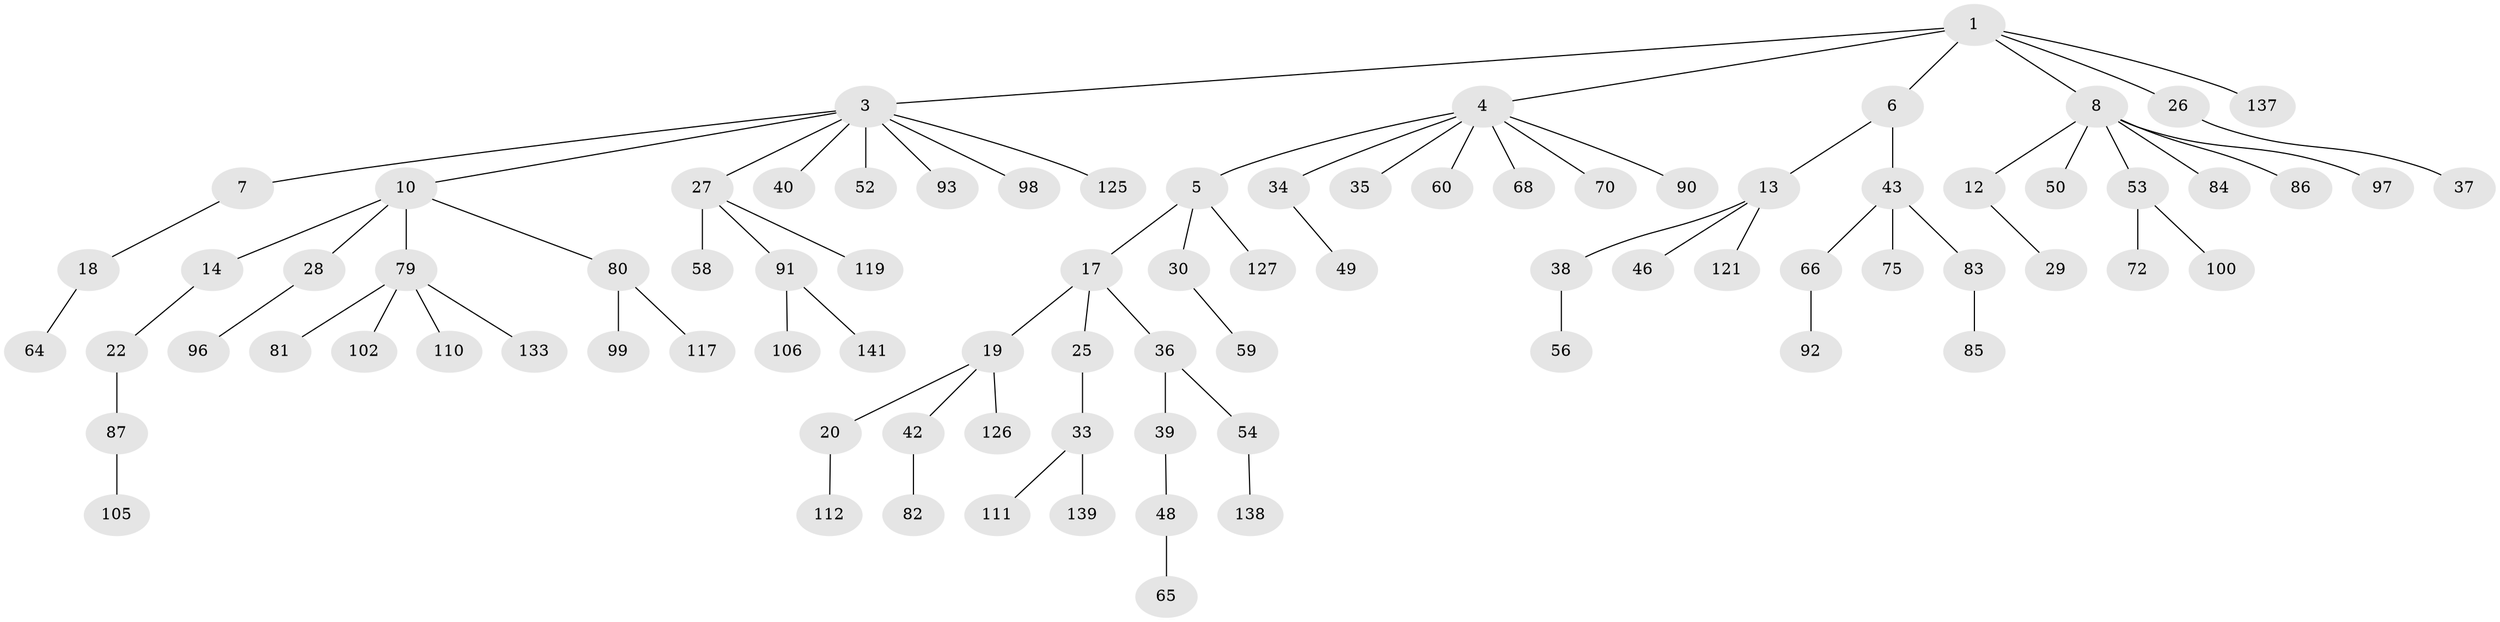 // original degree distribution, {4: 0.06338028169014084, 8: 0.014084507042253521, 3: 0.11971830985915492, 2: 0.2887323943661972, 5: 0.04225352112676056, 1: 0.47183098591549294}
// Generated by graph-tools (version 1.1) at 2025/19/03/04/25 18:19:12]
// undirected, 85 vertices, 84 edges
graph export_dot {
graph [start="1"]
  node [color=gray90,style=filled];
  1 [super="+2"];
  3 [super="+21+61"];
  4 [super="+23+74"];
  5 [super="+78"];
  6 [super="+31"];
  7;
  8 [super="+9"];
  10 [super="+95+16"];
  12 [super="+101+128"];
  13 [super="+24+114+134+89"];
  14 [super="+47"];
  17 [super="+45"];
  18;
  19;
  20;
  22;
  25;
  26;
  27 [super="+41+118"];
  28;
  29 [super="+107"];
  30;
  33;
  34;
  35;
  36;
  37;
  38 [super="+44"];
  39 [super="+94"];
  40 [super="+69+57"];
  42 [super="+130+73"];
  43 [super="+62"];
  46;
  48;
  49;
  50;
  52;
  53;
  54;
  56;
  58 [super="+123"];
  59;
  60;
  64;
  65;
  66;
  68;
  70 [super="+77"];
  72;
  75;
  79;
  80;
  81;
  82;
  83;
  84;
  85 [super="+113"];
  86;
  87;
  90;
  91;
  92;
  93;
  96 [super="+104"];
  97;
  98;
  99;
  100;
  102;
  105;
  106;
  110;
  111;
  112 [super="+116"];
  117;
  119 [super="+136"];
  121;
  125 [super="+129"];
  126;
  127;
  133;
  137;
  138;
  139;
  141;
  1 -- 3;
  1 -- 8;
  1 -- 137;
  1 -- 26;
  1 -- 4;
  1 -- 6;
  3 -- 7;
  3 -- 10;
  3 -- 52;
  3 -- 93;
  3 -- 98;
  3 -- 40;
  3 -- 27;
  3 -- 125;
  4 -- 5;
  4 -- 34;
  4 -- 35;
  4 -- 60;
  4 -- 70;
  4 -- 68;
  4 -- 90;
  5 -- 17;
  5 -- 30;
  5 -- 127;
  6 -- 13;
  6 -- 43;
  7 -- 18;
  8 -- 97;
  8 -- 50;
  8 -- 84;
  8 -- 53;
  8 -- 86;
  8 -- 12;
  10 -- 14;
  10 -- 28;
  10 -- 80;
  10 -- 79;
  12 -- 29;
  13 -- 46;
  13 -- 121;
  13 -- 38;
  14 -- 22;
  17 -- 19;
  17 -- 25;
  17 -- 36;
  18 -- 64;
  19 -- 20;
  19 -- 42;
  19 -- 126;
  20 -- 112;
  22 -- 87;
  25 -- 33;
  26 -- 37;
  27 -- 91;
  27 -- 58;
  27 -- 119;
  28 -- 96;
  30 -- 59;
  33 -- 111;
  33 -- 139;
  34 -- 49;
  36 -- 39;
  36 -- 54;
  38 -- 56;
  39 -- 48;
  42 -- 82;
  43 -- 75;
  43 -- 83;
  43 -- 66;
  48 -- 65;
  53 -- 72;
  53 -- 100;
  54 -- 138;
  66 -- 92;
  79 -- 81;
  79 -- 102;
  79 -- 110;
  79 -- 133;
  80 -- 99;
  80 -- 117;
  83 -- 85;
  87 -- 105;
  91 -- 106;
  91 -- 141;
}
